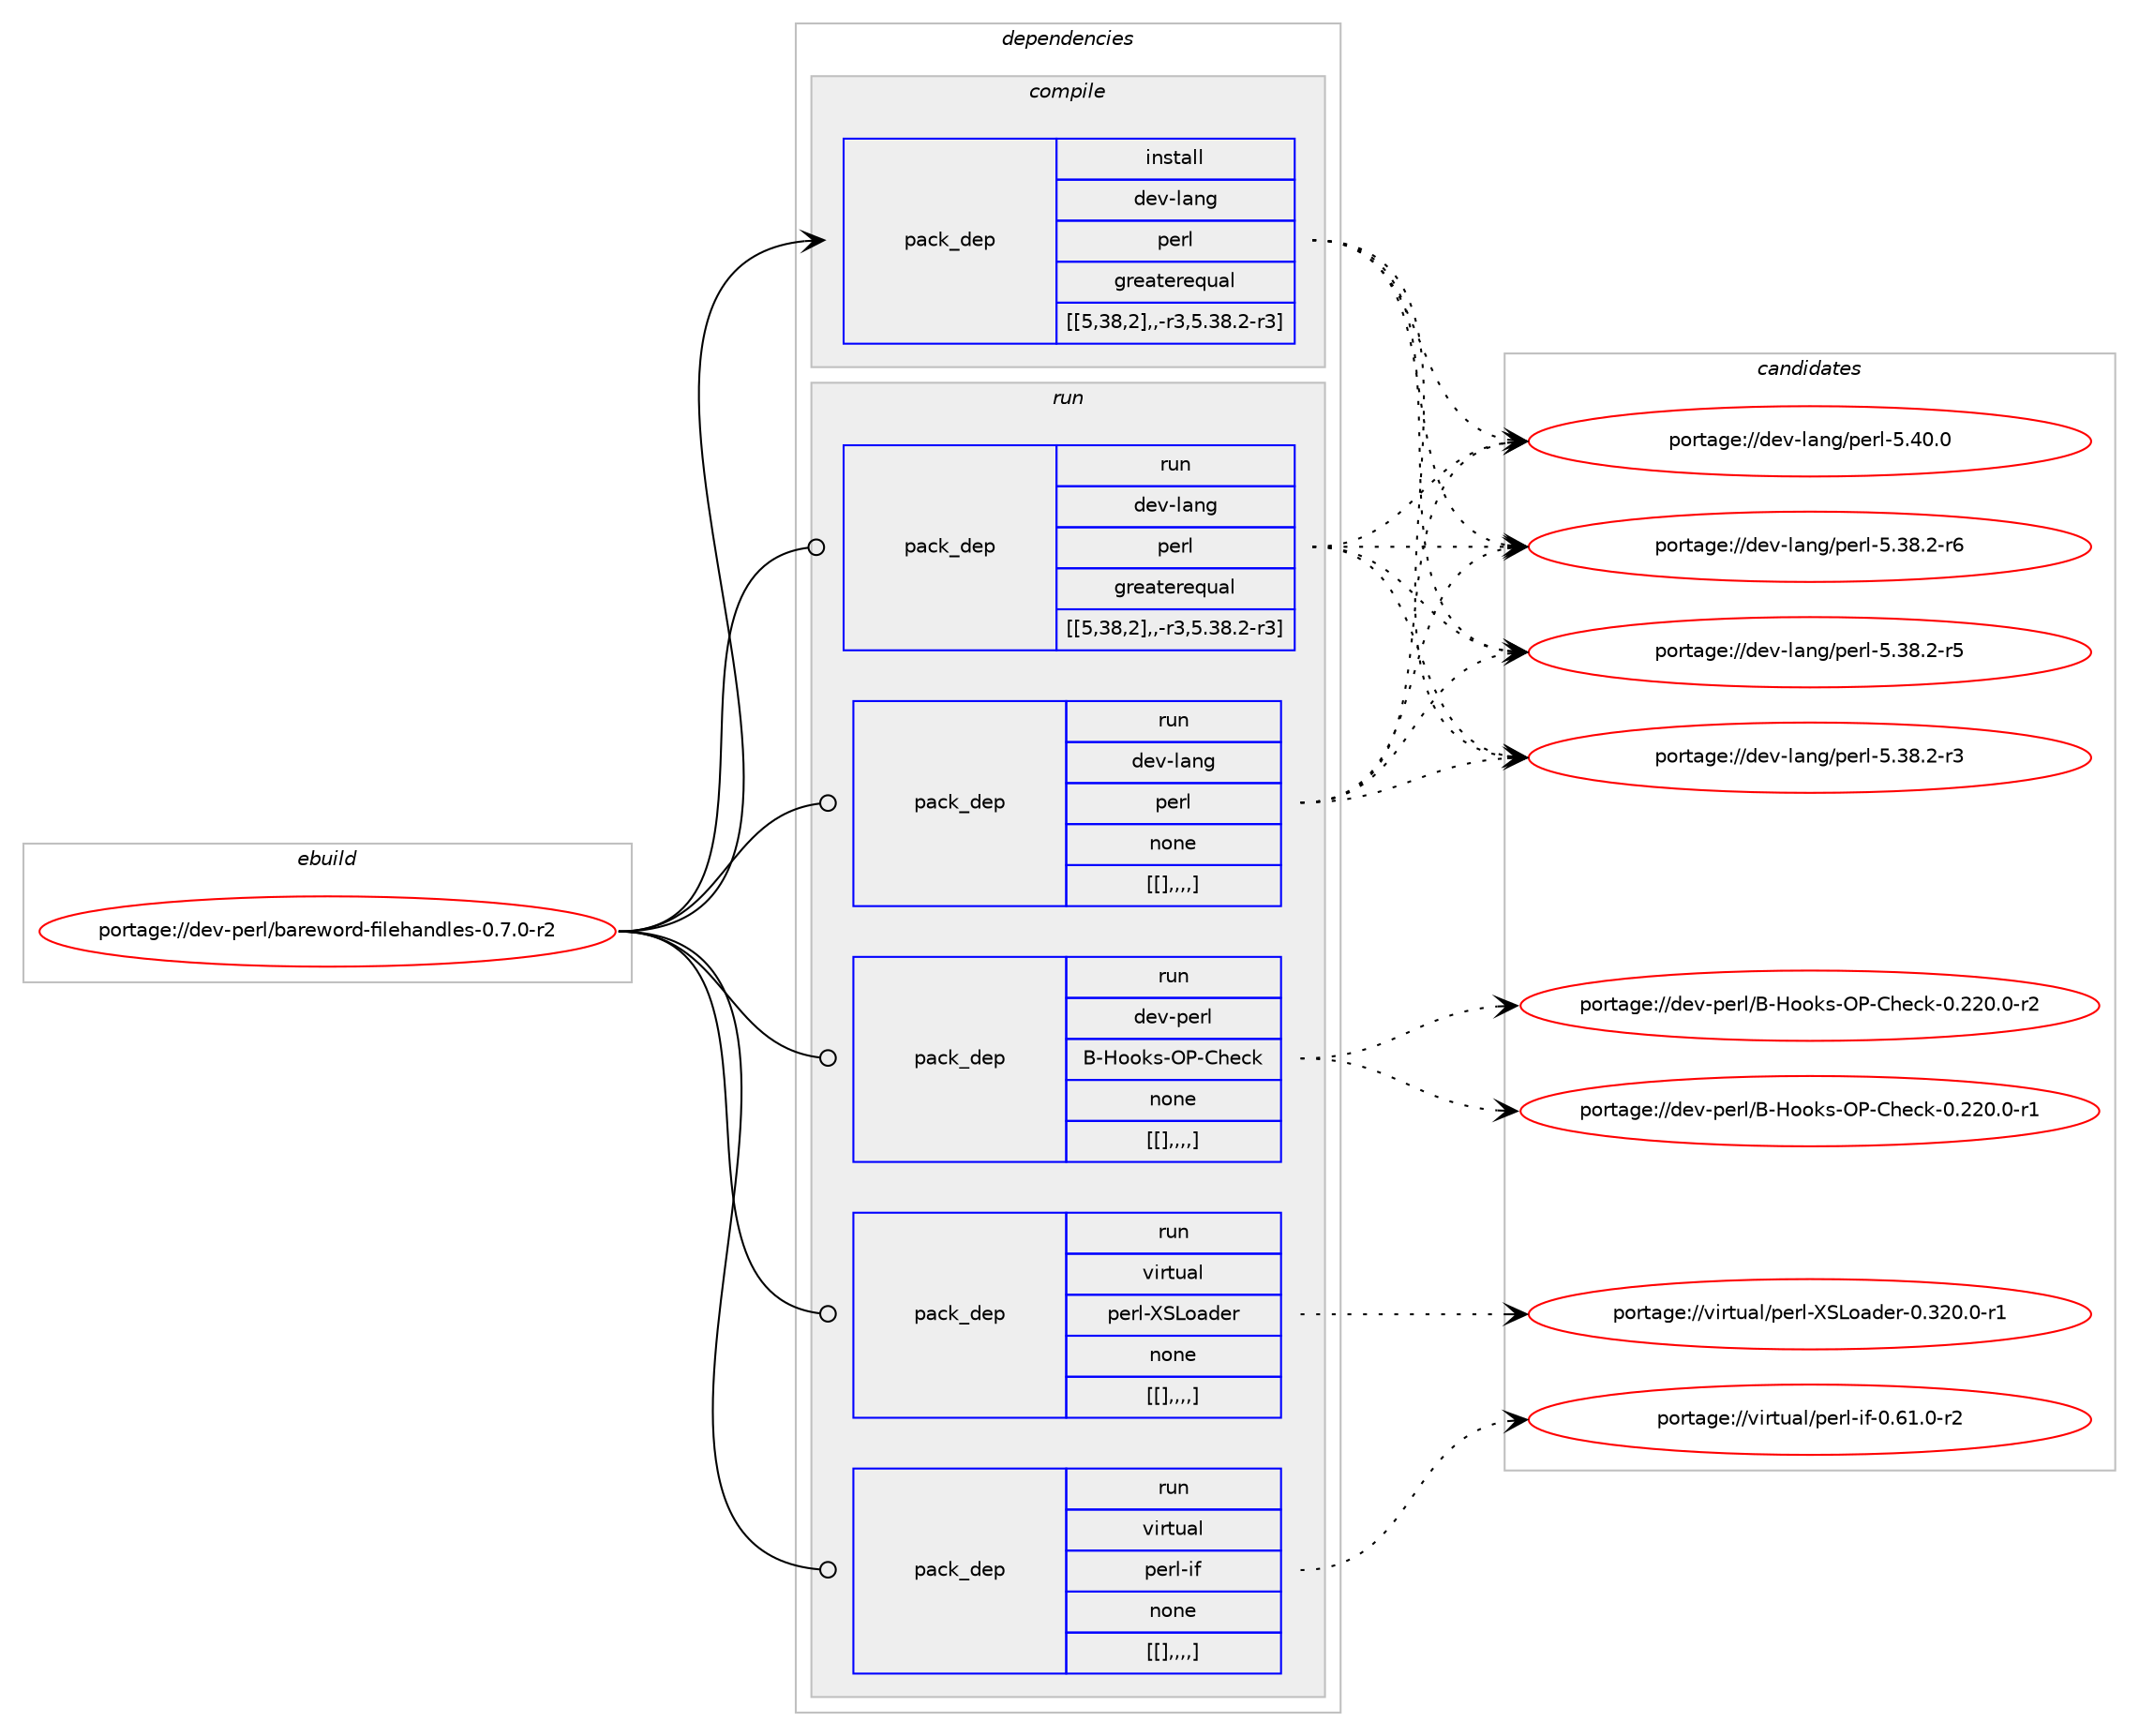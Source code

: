digraph prolog {

# *************
# Graph options
# *************

newrank=true;
concentrate=true;
compound=true;
graph [rankdir=LR,fontname=Helvetica,fontsize=10,ranksep=1.5];#, ranksep=2.5, nodesep=0.2];
edge  [arrowhead=vee];
node  [fontname=Helvetica,fontsize=10];

# **********
# The ebuild
# **********

subgraph cluster_leftcol {
color=gray;
label=<<i>ebuild</i>>;
id [label="portage://dev-perl/bareword-filehandles-0.7.0-r2", color=red, width=4, href="../dev-perl/bareword-filehandles-0.7.0-r2.svg"];
}

# ****************
# The dependencies
# ****************

subgraph cluster_midcol {
color=gray;
label=<<i>dependencies</i>>;
subgraph cluster_compile {
fillcolor="#eeeeee";
style=filled;
label=<<i>compile</i>>;
subgraph pack108393 {
dependency140189 [label=<<TABLE BORDER="0" CELLBORDER="1" CELLSPACING="0" CELLPADDING="4" WIDTH="220"><TR><TD ROWSPAN="6" CELLPADDING="30">pack_dep</TD></TR><TR><TD WIDTH="110">install</TD></TR><TR><TD>dev-lang</TD></TR><TR><TD>perl</TD></TR><TR><TD>greaterequal</TD></TR><TR><TD>[[5,38,2],,-r3,5.38.2-r3]</TD></TR></TABLE>>, shape=none, color=blue];
}
id:e -> dependency140189:w [weight=20,style="solid",arrowhead="vee"];
}
subgraph cluster_compileandrun {
fillcolor="#eeeeee";
style=filled;
label=<<i>compile and run</i>>;
}
subgraph cluster_run {
fillcolor="#eeeeee";
style=filled;
label=<<i>run</i>>;
subgraph pack108394 {
dependency140190 [label=<<TABLE BORDER="0" CELLBORDER="1" CELLSPACING="0" CELLPADDING="4" WIDTH="220"><TR><TD ROWSPAN="6" CELLPADDING="30">pack_dep</TD></TR><TR><TD WIDTH="110">run</TD></TR><TR><TD>dev-lang</TD></TR><TR><TD>perl</TD></TR><TR><TD>greaterequal</TD></TR><TR><TD>[[5,38,2],,-r3,5.38.2-r3]</TD></TR></TABLE>>, shape=none, color=blue];
}
id:e -> dependency140190:w [weight=20,style="solid",arrowhead="odot"];
subgraph pack108395 {
dependency140191 [label=<<TABLE BORDER="0" CELLBORDER="1" CELLSPACING="0" CELLPADDING="4" WIDTH="220"><TR><TD ROWSPAN="6" CELLPADDING="30">pack_dep</TD></TR><TR><TD WIDTH="110">run</TD></TR><TR><TD>dev-lang</TD></TR><TR><TD>perl</TD></TR><TR><TD>none</TD></TR><TR><TD>[[],,,,]</TD></TR></TABLE>>, shape=none, color=blue];
}
id:e -> dependency140191:w [weight=20,style="solid",arrowhead="odot"];
subgraph pack108396 {
dependency140192 [label=<<TABLE BORDER="0" CELLBORDER="1" CELLSPACING="0" CELLPADDING="4" WIDTH="220"><TR><TD ROWSPAN="6" CELLPADDING="30">pack_dep</TD></TR><TR><TD WIDTH="110">run</TD></TR><TR><TD>dev-perl</TD></TR><TR><TD>B-Hooks-OP-Check</TD></TR><TR><TD>none</TD></TR><TR><TD>[[],,,,]</TD></TR></TABLE>>, shape=none, color=blue];
}
id:e -> dependency140192:w [weight=20,style="solid",arrowhead="odot"];
subgraph pack108397 {
dependency140193 [label=<<TABLE BORDER="0" CELLBORDER="1" CELLSPACING="0" CELLPADDING="4" WIDTH="220"><TR><TD ROWSPAN="6" CELLPADDING="30">pack_dep</TD></TR><TR><TD WIDTH="110">run</TD></TR><TR><TD>virtual</TD></TR><TR><TD>perl-XSLoader</TD></TR><TR><TD>none</TD></TR><TR><TD>[[],,,,]</TD></TR></TABLE>>, shape=none, color=blue];
}
id:e -> dependency140193:w [weight=20,style="solid",arrowhead="odot"];
subgraph pack108398 {
dependency140194 [label=<<TABLE BORDER="0" CELLBORDER="1" CELLSPACING="0" CELLPADDING="4" WIDTH="220"><TR><TD ROWSPAN="6" CELLPADDING="30">pack_dep</TD></TR><TR><TD WIDTH="110">run</TD></TR><TR><TD>virtual</TD></TR><TR><TD>perl-if</TD></TR><TR><TD>none</TD></TR><TR><TD>[[],,,,]</TD></TR></TABLE>>, shape=none, color=blue];
}
id:e -> dependency140194:w [weight=20,style="solid",arrowhead="odot"];
}
}

# **************
# The candidates
# **************

subgraph cluster_choices {
rank=same;
color=gray;
label=<<i>candidates</i>>;

subgraph choice108393 {
color=black;
nodesep=1;
choice10010111845108971101034711210111410845534652484648 [label="portage://dev-lang/perl-5.40.0", color=red, width=4,href="../dev-lang/perl-5.40.0.svg"];
choice100101118451089711010347112101114108455346515646504511454 [label="portage://dev-lang/perl-5.38.2-r6", color=red, width=4,href="../dev-lang/perl-5.38.2-r6.svg"];
choice100101118451089711010347112101114108455346515646504511453 [label="portage://dev-lang/perl-5.38.2-r5", color=red, width=4,href="../dev-lang/perl-5.38.2-r5.svg"];
choice100101118451089711010347112101114108455346515646504511451 [label="portage://dev-lang/perl-5.38.2-r3", color=red, width=4,href="../dev-lang/perl-5.38.2-r3.svg"];
dependency140189:e -> choice10010111845108971101034711210111410845534652484648:w [style=dotted,weight="100"];
dependency140189:e -> choice100101118451089711010347112101114108455346515646504511454:w [style=dotted,weight="100"];
dependency140189:e -> choice100101118451089711010347112101114108455346515646504511453:w [style=dotted,weight="100"];
dependency140189:e -> choice100101118451089711010347112101114108455346515646504511451:w [style=dotted,weight="100"];
}
subgraph choice108394 {
color=black;
nodesep=1;
choice10010111845108971101034711210111410845534652484648 [label="portage://dev-lang/perl-5.40.0", color=red, width=4,href="../dev-lang/perl-5.40.0.svg"];
choice100101118451089711010347112101114108455346515646504511454 [label="portage://dev-lang/perl-5.38.2-r6", color=red, width=4,href="../dev-lang/perl-5.38.2-r6.svg"];
choice100101118451089711010347112101114108455346515646504511453 [label="portage://dev-lang/perl-5.38.2-r5", color=red, width=4,href="../dev-lang/perl-5.38.2-r5.svg"];
choice100101118451089711010347112101114108455346515646504511451 [label="portage://dev-lang/perl-5.38.2-r3", color=red, width=4,href="../dev-lang/perl-5.38.2-r3.svg"];
dependency140190:e -> choice10010111845108971101034711210111410845534652484648:w [style=dotted,weight="100"];
dependency140190:e -> choice100101118451089711010347112101114108455346515646504511454:w [style=dotted,weight="100"];
dependency140190:e -> choice100101118451089711010347112101114108455346515646504511453:w [style=dotted,weight="100"];
dependency140190:e -> choice100101118451089711010347112101114108455346515646504511451:w [style=dotted,weight="100"];
}
subgraph choice108395 {
color=black;
nodesep=1;
choice10010111845108971101034711210111410845534652484648 [label="portage://dev-lang/perl-5.40.0", color=red, width=4,href="../dev-lang/perl-5.40.0.svg"];
choice100101118451089711010347112101114108455346515646504511454 [label="portage://dev-lang/perl-5.38.2-r6", color=red, width=4,href="../dev-lang/perl-5.38.2-r6.svg"];
choice100101118451089711010347112101114108455346515646504511453 [label="portage://dev-lang/perl-5.38.2-r5", color=red, width=4,href="../dev-lang/perl-5.38.2-r5.svg"];
choice100101118451089711010347112101114108455346515646504511451 [label="portage://dev-lang/perl-5.38.2-r3", color=red, width=4,href="../dev-lang/perl-5.38.2-r3.svg"];
dependency140191:e -> choice10010111845108971101034711210111410845534652484648:w [style=dotted,weight="100"];
dependency140191:e -> choice100101118451089711010347112101114108455346515646504511454:w [style=dotted,weight="100"];
dependency140191:e -> choice100101118451089711010347112101114108455346515646504511453:w [style=dotted,weight="100"];
dependency140191:e -> choice100101118451089711010347112101114108455346515646504511451:w [style=dotted,weight="100"];
}
subgraph choice108396 {
color=black;
nodesep=1;
choice100101118451121011141084766457211111110711545798045671041019910745484650504846484511450 [label="portage://dev-perl/B-Hooks-OP-Check-0.220.0-r2", color=red, width=4,href="../dev-perl/B-Hooks-OP-Check-0.220.0-r2.svg"];
choice100101118451121011141084766457211111110711545798045671041019910745484650504846484511449 [label="portage://dev-perl/B-Hooks-OP-Check-0.220.0-r1", color=red, width=4,href="../dev-perl/B-Hooks-OP-Check-0.220.0-r1.svg"];
dependency140192:e -> choice100101118451121011141084766457211111110711545798045671041019910745484650504846484511450:w [style=dotted,weight="100"];
dependency140192:e -> choice100101118451121011141084766457211111110711545798045671041019910745484650504846484511449:w [style=dotted,weight="100"];
}
subgraph choice108397 {
color=black;
nodesep=1;
choice1181051141161179710847112101114108458883761119710010111445484651504846484511449 [label="portage://virtual/perl-XSLoader-0.320.0-r1", color=red, width=4,href="../virtual/perl-XSLoader-0.320.0-r1.svg"];
dependency140193:e -> choice1181051141161179710847112101114108458883761119710010111445484651504846484511449:w [style=dotted,weight="100"];
}
subgraph choice108398 {
color=black;
nodesep=1;
choice118105114116117971084711210111410845105102454846544946484511450 [label="portage://virtual/perl-if-0.61.0-r2", color=red, width=4,href="../virtual/perl-if-0.61.0-r2.svg"];
dependency140194:e -> choice118105114116117971084711210111410845105102454846544946484511450:w [style=dotted,weight="100"];
}
}

}
